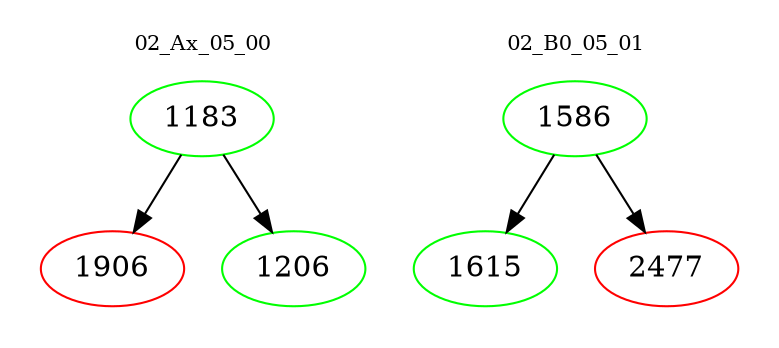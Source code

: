 digraph{
subgraph cluster_0 {
color = white
label = "02_Ax_05_00";
fontsize=10;
T0_1183 [label="1183", color="green"]
T0_1183 -> T0_1906 [color="black"]
T0_1906 [label="1906", color="red"]
T0_1183 -> T0_1206 [color="black"]
T0_1206 [label="1206", color="green"]
}
subgraph cluster_1 {
color = white
label = "02_B0_05_01";
fontsize=10;
T1_1586 [label="1586", color="green"]
T1_1586 -> T1_1615 [color="black"]
T1_1615 [label="1615", color="green"]
T1_1586 -> T1_2477 [color="black"]
T1_2477 [label="2477", color="red"]
}
}
